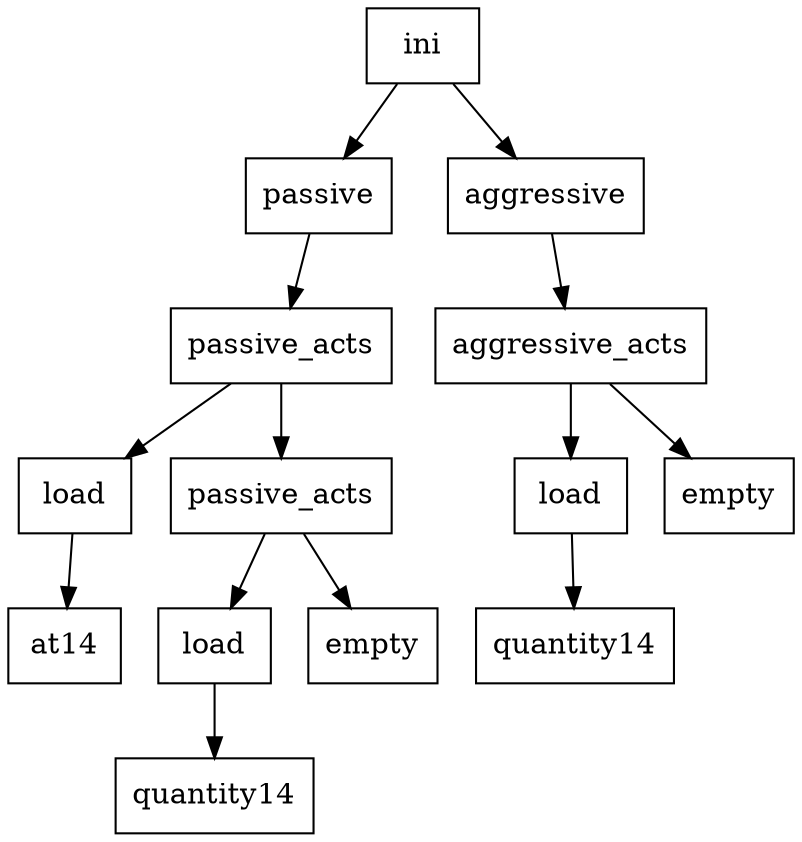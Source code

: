 digraph g {
graph [ordering=out];
node [shape=rectangle];
n[label = "ini"];
n0[label = "passive"];
n00[label = "passive_acts"];
n000[label = "load"];
n0000[label = "at14"];
n000 -> n0000;
n00 -> n000;
n001[label = "passive_acts"];
n0010[label = "load"];
n00100[label = "quantity14"];
n0010 -> n00100;
n001 -> n0010;
n0011[label = "empty"];
n001 -> n0011;
n00 -> n001;
n0 -> n00;
n -> n0;
n1[label = "aggressive"];
n10[label = "aggressive_acts"];
n100[label = "load"];
n1000[label = "quantity14"];
n100 -> n1000;
n10 -> n100;
n101[label = "empty"];
n10 -> n101;
n1 -> n10;
n -> n1;
}

